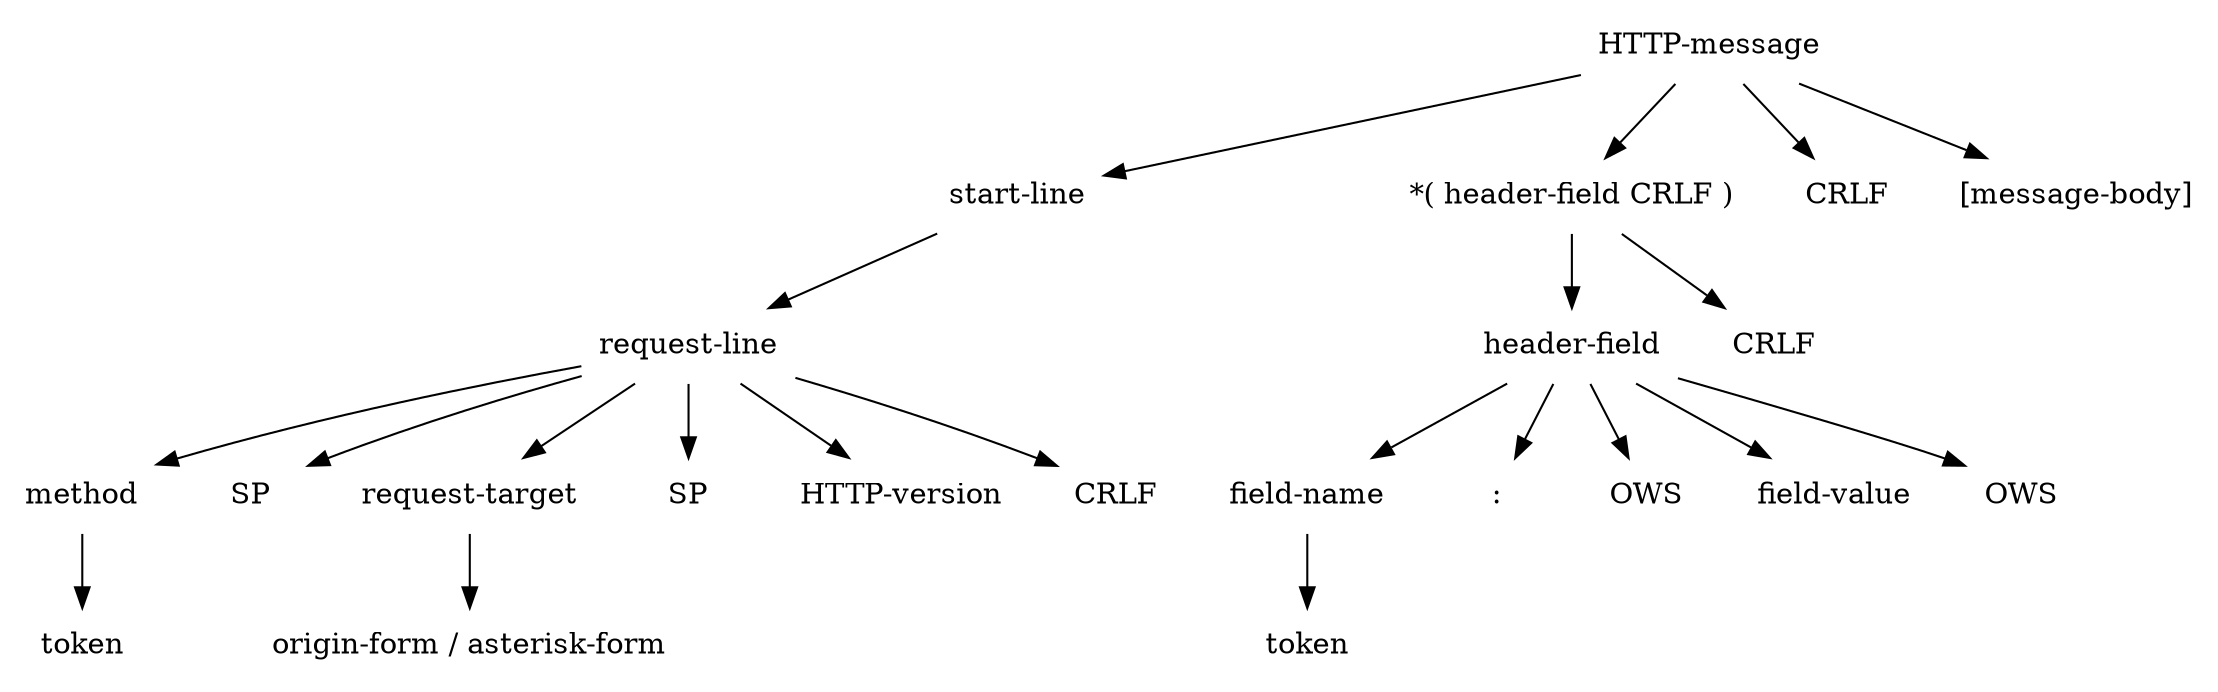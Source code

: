 digraph {
    node [shape=plaintext]

    "HTTP-message" -> { "start-line" "*( header-field CRLF )" "CRLF1"[label="CRLF"] "[message-body]" };
    "start-line" -> "request-line";
    "request-line" -> {"method" "SP1"[label="SP"] "request-target" "SP2"[label="SP"] "HTTP-version" "CRLF2"[label="CRLF"]};
    "method" -> { "token1"[label="token"] };
    "request-target" -> "origin-form / asterisk-form";


    "*( header-field CRLF )" -> { "header-field" "CRLF3"[label="CRLF"] };
    "header-field" -> { "field-name" ":" "OWS1"[label="OWS"] "field-value" "OWS2"[label="OWS"]};
    "field-name" -> { "token2"[label="token"] };
}